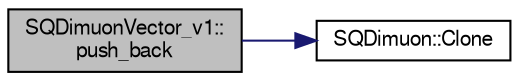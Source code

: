 digraph "SQDimuonVector_v1::push_back"
{
  bgcolor="transparent";
  edge [fontname="FreeSans",fontsize="10",labelfontname="FreeSans",labelfontsize="10"];
  node [fontname="FreeSans",fontsize="10",shape=record];
  rankdir="LR";
  Node1 [label="SQDimuonVector_v1::\lpush_back",height=0.2,width=0.4,color="black", fillcolor="grey75", style="filled" fontcolor="black"];
  Node1 -> Node2 [color="midnightblue",fontsize="10",style="solid",fontname="FreeSans"];
  Node2 [label="SQDimuon::Clone",height=0.2,width=0.4,color="black",URL="$d8/dd3/classSQDimuon.html#a4149033f894ae68ccdaeba7d1361cdba"];
}

